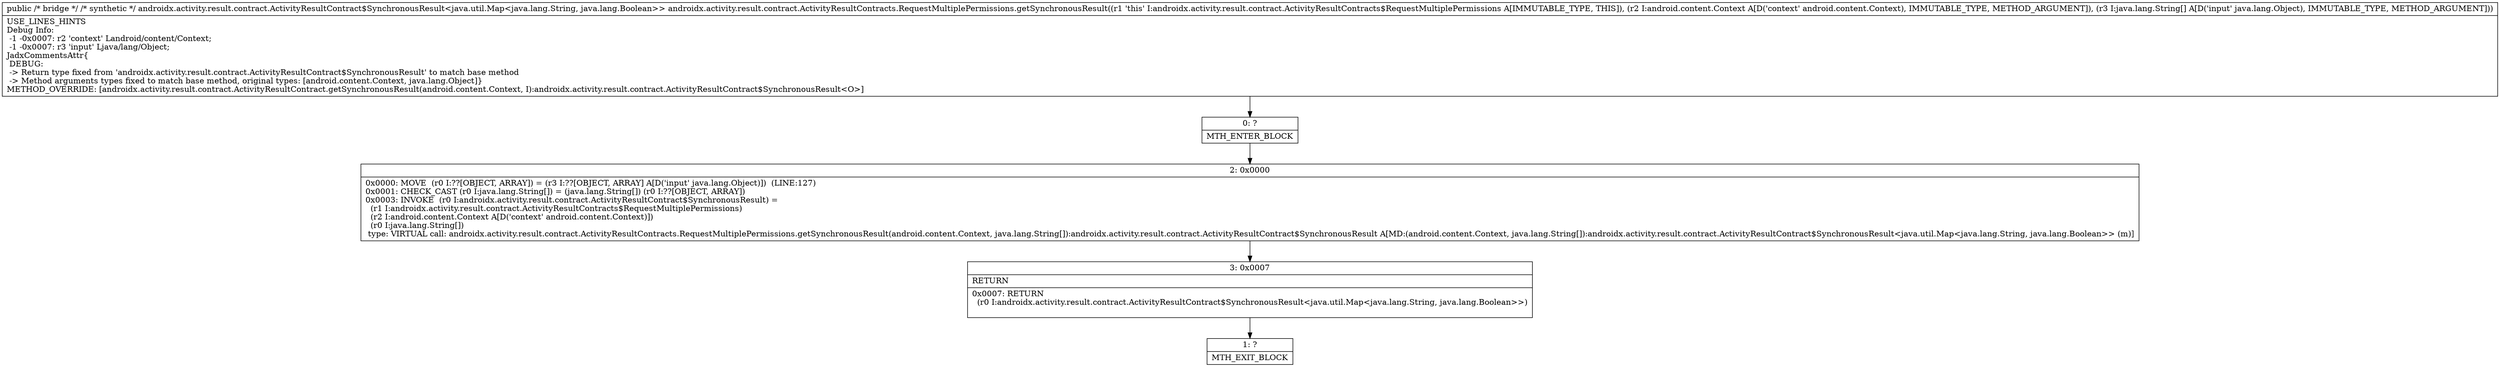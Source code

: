 digraph "CFG forandroidx.activity.result.contract.ActivityResultContracts.RequestMultiplePermissions.getSynchronousResult(Landroid\/content\/Context;Ljava\/lang\/Object;)Landroidx\/activity\/result\/contract\/ActivityResultContract$SynchronousResult;" {
Node_0 [shape=record,label="{0\:\ ?|MTH_ENTER_BLOCK\l}"];
Node_2 [shape=record,label="{2\:\ 0x0000|0x0000: MOVE  (r0 I:??[OBJECT, ARRAY]) = (r3 I:??[OBJECT, ARRAY] A[D('input' java.lang.Object)])  (LINE:127)\l0x0001: CHECK_CAST (r0 I:java.lang.String[]) = (java.lang.String[]) (r0 I:??[OBJECT, ARRAY]) \l0x0003: INVOKE  (r0 I:androidx.activity.result.contract.ActivityResultContract$SynchronousResult) = \l  (r1 I:androidx.activity.result.contract.ActivityResultContracts$RequestMultiplePermissions)\l  (r2 I:android.content.Context A[D('context' android.content.Context)])\l  (r0 I:java.lang.String[])\l type: VIRTUAL call: androidx.activity.result.contract.ActivityResultContracts.RequestMultiplePermissions.getSynchronousResult(android.content.Context, java.lang.String[]):androidx.activity.result.contract.ActivityResultContract$SynchronousResult A[MD:(android.content.Context, java.lang.String[]):androidx.activity.result.contract.ActivityResultContract$SynchronousResult\<java.util.Map\<java.lang.String, java.lang.Boolean\>\> (m)]\l}"];
Node_3 [shape=record,label="{3\:\ 0x0007|RETURN\l|0x0007: RETURN  \l  (r0 I:androidx.activity.result.contract.ActivityResultContract$SynchronousResult\<java.util.Map\<java.lang.String, java.lang.Boolean\>\>)\l \l}"];
Node_1 [shape=record,label="{1\:\ ?|MTH_EXIT_BLOCK\l}"];
MethodNode[shape=record,label="{public \/* bridge *\/ \/* synthetic *\/ androidx.activity.result.contract.ActivityResultContract$SynchronousResult\<java.util.Map\<java.lang.String, java.lang.Boolean\>\> androidx.activity.result.contract.ActivityResultContracts.RequestMultiplePermissions.getSynchronousResult((r1 'this' I:androidx.activity.result.contract.ActivityResultContracts$RequestMultiplePermissions A[IMMUTABLE_TYPE, THIS]), (r2 I:android.content.Context A[D('context' android.content.Context), IMMUTABLE_TYPE, METHOD_ARGUMENT]), (r3 I:java.lang.String[] A[D('input' java.lang.Object), IMMUTABLE_TYPE, METHOD_ARGUMENT]))  | USE_LINES_HINTS\lDebug Info:\l  \-1 \-0x0007: r2 'context' Landroid\/content\/Context;\l  \-1 \-0x0007: r3 'input' Ljava\/lang\/Object;\lJadxCommentsAttr\{\l DEBUG: \l \-\> Return type fixed from 'androidx.activity.result.contract.ActivityResultContract$SynchronousResult' to match base method\l \-\> Method arguments types fixed to match base method, original types: [android.content.Context, java.lang.Object]\}\lMETHOD_OVERRIDE: [androidx.activity.result.contract.ActivityResultContract.getSynchronousResult(android.content.Context, I):androidx.activity.result.contract.ActivityResultContract$SynchronousResult\<O\>]\l}"];
MethodNode -> Node_0;Node_0 -> Node_2;
Node_2 -> Node_3;
Node_3 -> Node_1;
}

